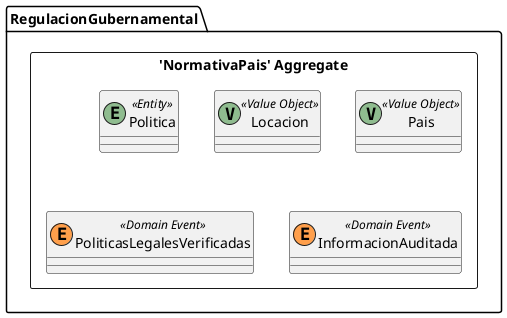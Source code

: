 @startuml

skinparam componentStyle uml2

package RegulacionGubernamental {
	package "'NormativaPais' Aggregate" <<Rectangle>> {
		class Politica <<(E,DarkSeaGreen) Entity>> {
		}
		class Locacion <<(V,DarkSeaGreen) Value Object>> {
		}
		class Pais <<(V,DarkSeaGreen) Value Object>> {
		}
		class PoliticasLegalesVerificadas <<(E,#ff9f4b) Domain Event>> {
		}
		class InformacionAuditada <<(E,#ff9f4b) Domain Event>> {
		}
	}
}


@enduml
